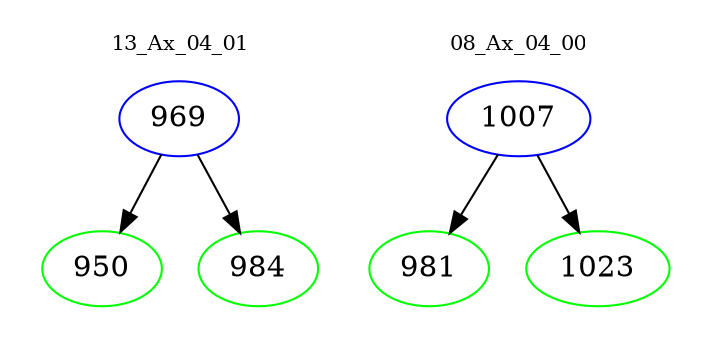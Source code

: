 digraph{
subgraph cluster_0 {
color = white
label = "13_Ax_04_01";
fontsize=10;
T0_969 [label="969", color="blue"]
T0_969 -> T0_950 [color="black"]
T0_950 [label="950", color="green"]
T0_969 -> T0_984 [color="black"]
T0_984 [label="984", color="green"]
}
subgraph cluster_1 {
color = white
label = "08_Ax_04_00";
fontsize=10;
T1_1007 [label="1007", color="blue"]
T1_1007 -> T1_981 [color="black"]
T1_981 [label="981", color="green"]
T1_1007 -> T1_1023 [color="black"]
T1_1023 [label="1023", color="green"]
}
}
